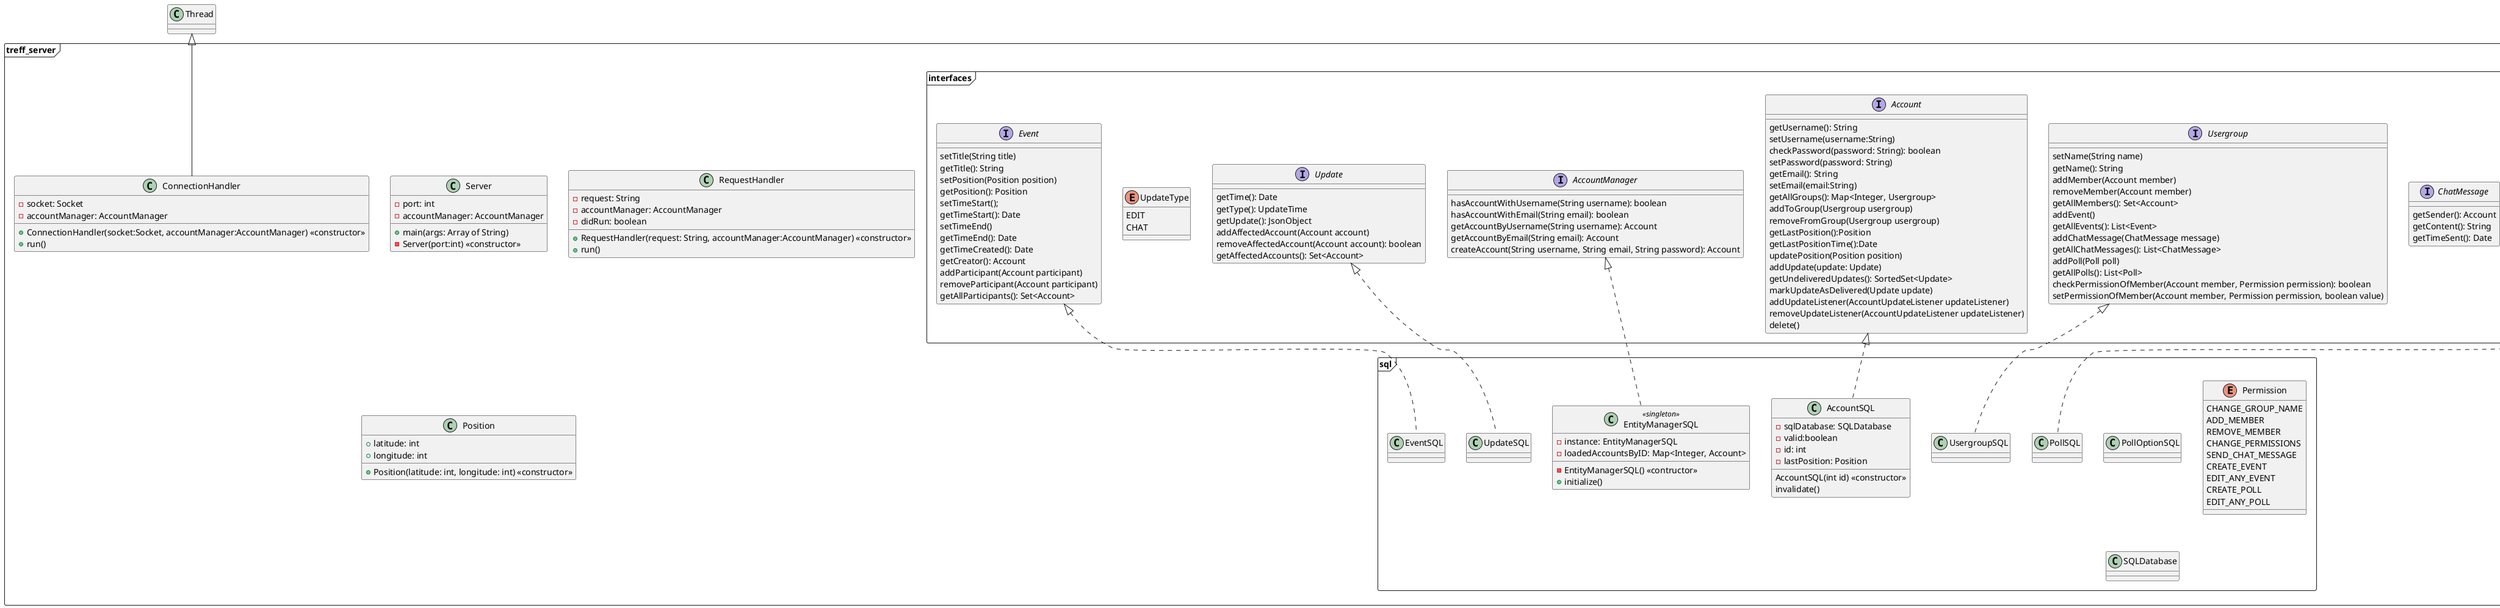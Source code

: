 @startuml
class Thread {
}

package treff_server <<Frame>> {
    class Server {
        -port: int
        -accountManager: AccountManager

        +main(args: Array of String)
        -Server(port:int) <<constructor>>
    }

    class ConnectionHandler {
        -socket: Socket
        -accountManager: AccountManager

        +ConnectionHandler(socket:Socket, accountManager:AccountManager) <<constructor>>
        +run()
    }

    class RequestHandler {
        -request: String
        -accountManager: AccountManager
        -didRun: boolean

        +RequestHandler(request: String, accountManager:AccountManager) <<constructor>>
        +run()
    }

    class Position {
        +latitude: int
        +longitude: int

        +Position(latitude: int, longitude: int) <<constructor>>
    }

    package update_notifier <<Frame>> {
        class PushNotificationSender {
            -account: Account

            +PushNotificationSender(account: Account) <<constructor>>
            +onUpdateAdded(update: Update)
        }
    }

    package interfaces <<Frame>> {
        interface Account {
            getUsername(): String
            setUsername(username:String)
            checkPassword(password: String): boolean
            setPassword(password: String)
            getEmail(): String
            setEmail(email:String)
            getAllGroups(): Map<Integer, Usergroup>
            addToGroup(Usergroup usergroup)
            removeFromGroup(Usergroup usergroup)
            getLastPosition():Position
            getLastPositionTime():Date
            updatePosition(Position position)
            addUpdate(update: Update)
            getUndeliveredUpdates(): SortedSet<Update>
            markUpdateAsDelivered(Update update)
            addUpdateListener(AccountUpdateListener updateListener)
            removeUpdateListener(AccountUpdateListener updateListener)
            delete()
        }

        interface AccountManager {
            hasAccountWithUsername(String username): boolean
            hasAccountWithEmail(String email): boolean
            getAccountByUsername(String username): Account
            getAccountByEmail(String email): Account
            createAccount(String username, String email, String password): Account
        }

        interface AccountUpdateListener {
            onUpdateAdded(Update update)
        }

        interface ChatMessage {
            getSender(): Account
            getContent(): String
            getTimeSent(): Date
        }

        interface Event {
            setTitle(String title)
            getTitle(): String
            setPosition(Position position)
            getPosition(): Position
            setTimeStart();
            getTimeStart(): Date
            setTimeEnd()
            getTimeEnd(): Date
            getTimeCreated(): Date
            getCreator(): Account
            addParticipant(Account participant)
            removeParticipant(Account participant)
            getAllParticipants(): Set<Account>
        }

        interface Poll {
            getQuestion(): String
            setQuestion(String question)
            getPollOptions():List<Polloption>
            addPollOption(String title, Position position): Polloption
            removePollOption(PollOption pollOption): boolean
            isMultiChoice(): boolean
            setMultiChoice(boolean multiChoice)
            endPoll(): Event
            cancelPoll()
        }

        interface PollOption {
            getTitle(): String
            setTitle(String title)
            getPosition(): Position
            setPosition(Position position)
        }

        interface Update {
            getTime(): Date
            getType(): UpdateTime
            getUpdate(): JsonObject
            addAffectedAccount(Account account)
            removeAffectedAccount(Account account): boolean
            getAffectedAccounts(): Set<Account>
        }

        enum UpdateType {
            EDIT
            CHAT
        }

        interface Usergroup {
            setName(String name)
            getName(): String
            addMember(Account member)
            removeMember(Account member)
            getAllMembers(): Set<Account>
            addEvent()
            getAllEvents(): List<Event>
            addChatMessage(ChatMessage message)
            getAllChatMessages(): List<ChatMessage>
            addPoll(Poll poll)
            getAllPolls(): List<Poll>
            checkPermissionOfMember(Account member, Permission permission): boolean
            setPermissionOfMember(Account member, Permission permission, boolean value)
        }
    }

    package sql <<Frame>> {
        class AccountSQL {
            -sqlDatabase: SQLDatabase
            -valid:boolean
            -id: int
            -lastPosition: Position

            AccountSQL(int id) <<constructor>>
            invalidate()
        }

        class EntityManagerSQL <<singleton>>{
            -instance: EntityManagerSQL
            -loadedAccountsByID: Map<Integer, Account>

            -EntityManagerSQL() <<contructor>>
            +initialize()
        }

        class EventSQL {
        }

        class PollSQL {
        }

        class PollOptionSQL {
        }

        class UpdateSQL {
        }

        enum Permission {
            CHANGE_GROUP_NAME
            ADD_MEMBER
            REMOVE_MEMBER
            CHANGE_PERMISSIONS
            SEND_CHAT_MESSAGE
            CREATE_EVENT
            EDIT_ANY_EVENT
            CREATE_POLL
            EDIT_ANY_POLL
        }

        class UsergroupSQL {
        }

        class SQLDatabase {
        }
    }

    Thread <|-- ConnectionHandler
    Account <|.. AccountSQL
    AccountManager <|.. EntityManagerSQL
    AccountUpdateListener <|.. PushnotificationSender
    Event <|.. EventSQL
    Poll <|.. PollSQL
    PollOption <|.. PolloptionSQL
    Update <|.. UpdateSQL
    Usergroup <|.. UsergroupSQL
}
@enduml
